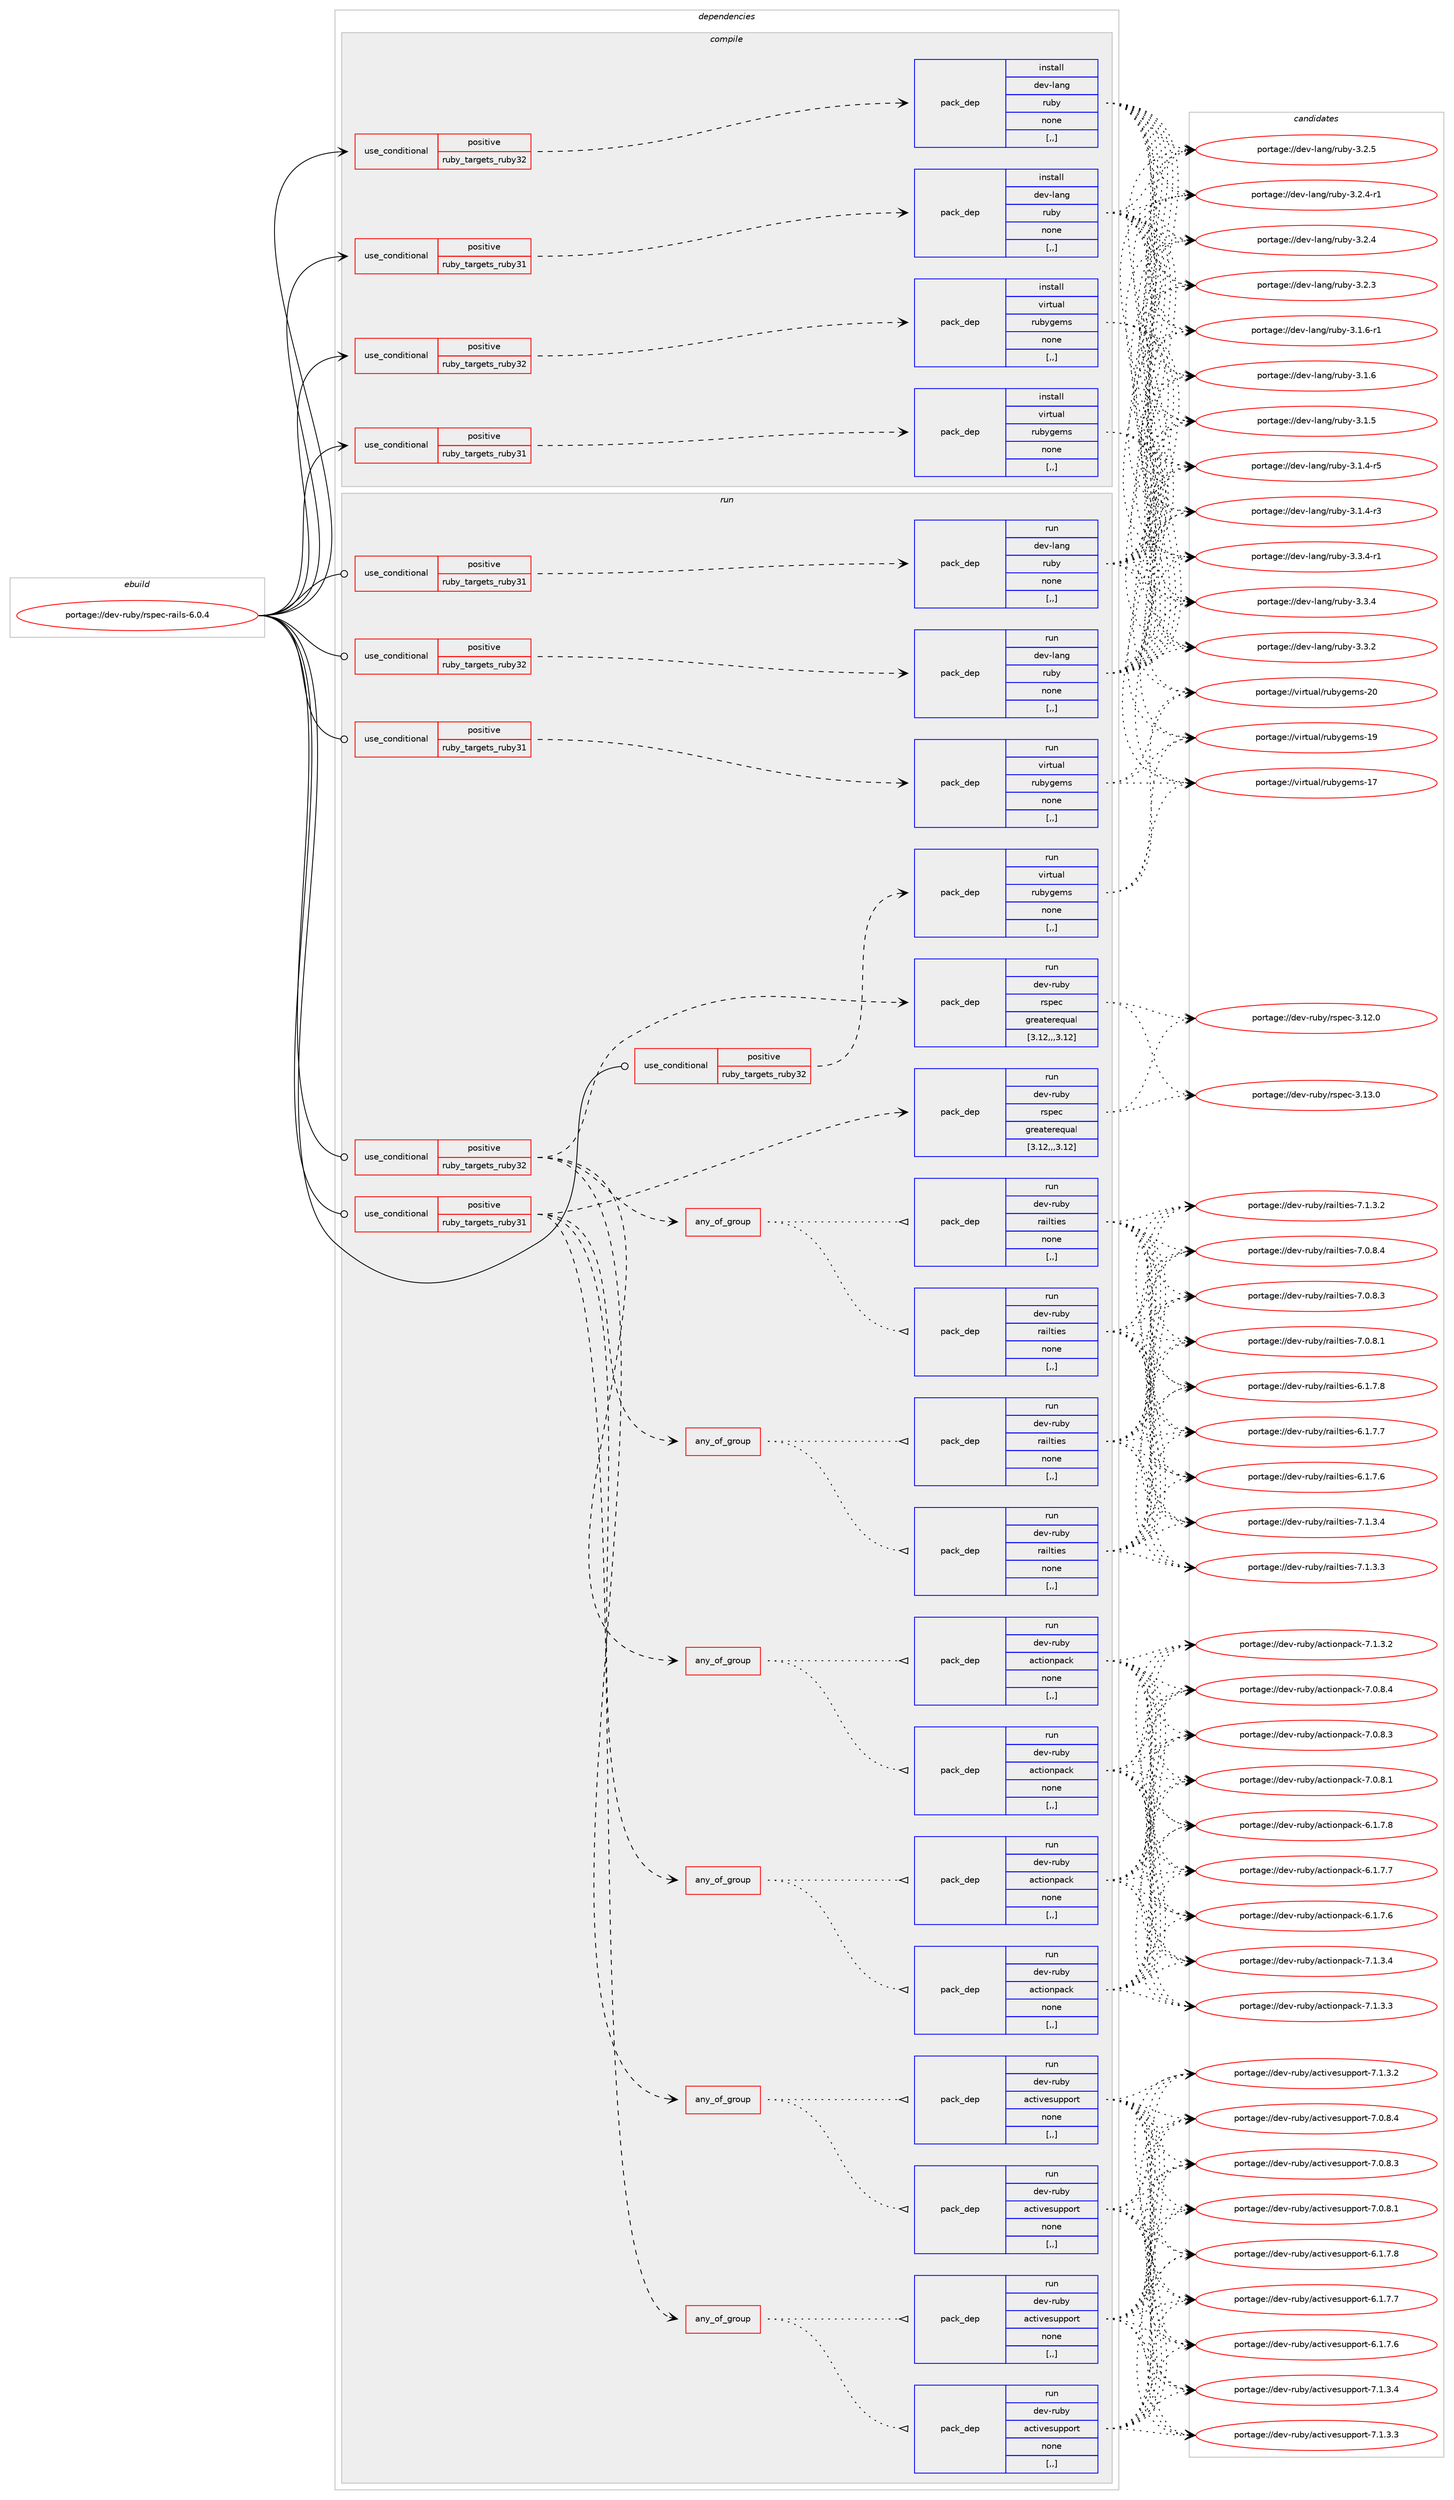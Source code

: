 digraph prolog {

# *************
# Graph options
# *************

newrank=true;
concentrate=true;
compound=true;
graph [rankdir=LR,fontname=Helvetica,fontsize=10,ranksep=1.5];#, ranksep=2.5, nodesep=0.2];
edge  [arrowhead=vee];
node  [fontname=Helvetica,fontsize=10];

# **********
# The ebuild
# **********

subgraph cluster_leftcol {
color=gray;
label=<<i>ebuild</i>>;
id [label="portage://dev-ruby/rspec-rails-6.0.4", color=red, width=4, href="../dev-ruby/rspec-rails-6.0.4.svg"];
}

# ****************
# The dependencies
# ****************

subgraph cluster_midcol {
color=gray;
label=<<i>dependencies</i>>;
subgraph cluster_compile {
fillcolor="#eeeeee";
style=filled;
label=<<i>compile</i>>;
subgraph cond55135 {
dependency200082 [label=<<TABLE BORDER="0" CELLBORDER="1" CELLSPACING="0" CELLPADDING="4"><TR><TD ROWSPAN="3" CELLPADDING="10">use_conditional</TD></TR><TR><TD>positive</TD></TR><TR><TD>ruby_targets_ruby31</TD></TR></TABLE>>, shape=none, color=red];
subgraph pack143571 {
dependency200083 [label=<<TABLE BORDER="0" CELLBORDER="1" CELLSPACING="0" CELLPADDING="4" WIDTH="220"><TR><TD ROWSPAN="6" CELLPADDING="30">pack_dep</TD></TR><TR><TD WIDTH="110">install</TD></TR><TR><TD>dev-lang</TD></TR><TR><TD>ruby</TD></TR><TR><TD>none</TD></TR><TR><TD>[,,]</TD></TR></TABLE>>, shape=none, color=blue];
}
dependency200082:e -> dependency200083:w [weight=20,style="dashed",arrowhead="vee"];
}
id:e -> dependency200082:w [weight=20,style="solid",arrowhead="vee"];
subgraph cond55136 {
dependency200084 [label=<<TABLE BORDER="0" CELLBORDER="1" CELLSPACING="0" CELLPADDING="4"><TR><TD ROWSPAN="3" CELLPADDING="10">use_conditional</TD></TR><TR><TD>positive</TD></TR><TR><TD>ruby_targets_ruby31</TD></TR></TABLE>>, shape=none, color=red];
subgraph pack143572 {
dependency200085 [label=<<TABLE BORDER="0" CELLBORDER="1" CELLSPACING="0" CELLPADDING="4" WIDTH="220"><TR><TD ROWSPAN="6" CELLPADDING="30">pack_dep</TD></TR><TR><TD WIDTH="110">install</TD></TR><TR><TD>virtual</TD></TR><TR><TD>rubygems</TD></TR><TR><TD>none</TD></TR><TR><TD>[,,]</TD></TR></TABLE>>, shape=none, color=blue];
}
dependency200084:e -> dependency200085:w [weight=20,style="dashed",arrowhead="vee"];
}
id:e -> dependency200084:w [weight=20,style="solid",arrowhead="vee"];
subgraph cond55137 {
dependency200086 [label=<<TABLE BORDER="0" CELLBORDER="1" CELLSPACING="0" CELLPADDING="4"><TR><TD ROWSPAN="3" CELLPADDING="10">use_conditional</TD></TR><TR><TD>positive</TD></TR><TR><TD>ruby_targets_ruby32</TD></TR></TABLE>>, shape=none, color=red];
subgraph pack143573 {
dependency200087 [label=<<TABLE BORDER="0" CELLBORDER="1" CELLSPACING="0" CELLPADDING="4" WIDTH="220"><TR><TD ROWSPAN="6" CELLPADDING="30">pack_dep</TD></TR><TR><TD WIDTH="110">install</TD></TR><TR><TD>dev-lang</TD></TR><TR><TD>ruby</TD></TR><TR><TD>none</TD></TR><TR><TD>[,,]</TD></TR></TABLE>>, shape=none, color=blue];
}
dependency200086:e -> dependency200087:w [weight=20,style="dashed",arrowhead="vee"];
}
id:e -> dependency200086:w [weight=20,style="solid",arrowhead="vee"];
subgraph cond55138 {
dependency200088 [label=<<TABLE BORDER="0" CELLBORDER="1" CELLSPACING="0" CELLPADDING="4"><TR><TD ROWSPAN="3" CELLPADDING="10">use_conditional</TD></TR><TR><TD>positive</TD></TR><TR><TD>ruby_targets_ruby32</TD></TR></TABLE>>, shape=none, color=red];
subgraph pack143574 {
dependency200089 [label=<<TABLE BORDER="0" CELLBORDER="1" CELLSPACING="0" CELLPADDING="4" WIDTH="220"><TR><TD ROWSPAN="6" CELLPADDING="30">pack_dep</TD></TR><TR><TD WIDTH="110">install</TD></TR><TR><TD>virtual</TD></TR><TR><TD>rubygems</TD></TR><TR><TD>none</TD></TR><TR><TD>[,,]</TD></TR></TABLE>>, shape=none, color=blue];
}
dependency200088:e -> dependency200089:w [weight=20,style="dashed",arrowhead="vee"];
}
id:e -> dependency200088:w [weight=20,style="solid",arrowhead="vee"];
}
subgraph cluster_compileandrun {
fillcolor="#eeeeee";
style=filled;
label=<<i>compile and run</i>>;
}
subgraph cluster_run {
fillcolor="#eeeeee";
style=filled;
label=<<i>run</i>>;
subgraph cond55139 {
dependency200090 [label=<<TABLE BORDER="0" CELLBORDER="1" CELLSPACING="0" CELLPADDING="4"><TR><TD ROWSPAN="3" CELLPADDING="10">use_conditional</TD></TR><TR><TD>positive</TD></TR><TR><TD>ruby_targets_ruby31</TD></TR></TABLE>>, shape=none, color=red];
subgraph any1226 {
dependency200091 [label=<<TABLE BORDER="0" CELLBORDER="1" CELLSPACING="0" CELLPADDING="4"><TR><TD CELLPADDING="10">any_of_group</TD></TR></TABLE>>, shape=none, color=red];subgraph pack143575 {
dependency200092 [label=<<TABLE BORDER="0" CELLBORDER="1" CELLSPACING="0" CELLPADDING="4" WIDTH="220"><TR><TD ROWSPAN="6" CELLPADDING="30">pack_dep</TD></TR><TR><TD WIDTH="110">run</TD></TR><TR><TD>dev-ruby</TD></TR><TR><TD>activesupport</TD></TR><TR><TD>none</TD></TR><TR><TD>[,,]</TD></TR></TABLE>>, shape=none, color=blue];
}
dependency200091:e -> dependency200092:w [weight=20,style="dotted",arrowhead="oinv"];
subgraph pack143576 {
dependency200093 [label=<<TABLE BORDER="0" CELLBORDER="1" CELLSPACING="0" CELLPADDING="4" WIDTH="220"><TR><TD ROWSPAN="6" CELLPADDING="30">pack_dep</TD></TR><TR><TD WIDTH="110">run</TD></TR><TR><TD>dev-ruby</TD></TR><TR><TD>activesupport</TD></TR><TR><TD>none</TD></TR><TR><TD>[,,]</TD></TR></TABLE>>, shape=none, color=blue];
}
dependency200091:e -> dependency200093:w [weight=20,style="dotted",arrowhead="oinv"];
}
dependency200090:e -> dependency200091:w [weight=20,style="dashed",arrowhead="vee"];
subgraph any1227 {
dependency200094 [label=<<TABLE BORDER="0" CELLBORDER="1" CELLSPACING="0" CELLPADDING="4"><TR><TD CELLPADDING="10">any_of_group</TD></TR></TABLE>>, shape=none, color=red];subgraph pack143577 {
dependency200095 [label=<<TABLE BORDER="0" CELLBORDER="1" CELLSPACING="0" CELLPADDING="4" WIDTH="220"><TR><TD ROWSPAN="6" CELLPADDING="30">pack_dep</TD></TR><TR><TD WIDTH="110">run</TD></TR><TR><TD>dev-ruby</TD></TR><TR><TD>actionpack</TD></TR><TR><TD>none</TD></TR><TR><TD>[,,]</TD></TR></TABLE>>, shape=none, color=blue];
}
dependency200094:e -> dependency200095:w [weight=20,style="dotted",arrowhead="oinv"];
subgraph pack143578 {
dependency200096 [label=<<TABLE BORDER="0" CELLBORDER="1" CELLSPACING="0" CELLPADDING="4" WIDTH="220"><TR><TD ROWSPAN="6" CELLPADDING="30">pack_dep</TD></TR><TR><TD WIDTH="110">run</TD></TR><TR><TD>dev-ruby</TD></TR><TR><TD>actionpack</TD></TR><TR><TD>none</TD></TR><TR><TD>[,,]</TD></TR></TABLE>>, shape=none, color=blue];
}
dependency200094:e -> dependency200096:w [weight=20,style="dotted",arrowhead="oinv"];
}
dependency200090:e -> dependency200094:w [weight=20,style="dashed",arrowhead="vee"];
subgraph any1228 {
dependency200097 [label=<<TABLE BORDER="0" CELLBORDER="1" CELLSPACING="0" CELLPADDING="4"><TR><TD CELLPADDING="10">any_of_group</TD></TR></TABLE>>, shape=none, color=red];subgraph pack143579 {
dependency200098 [label=<<TABLE BORDER="0" CELLBORDER="1" CELLSPACING="0" CELLPADDING="4" WIDTH="220"><TR><TD ROWSPAN="6" CELLPADDING="30">pack_dep</TD></TR><TR><TD WIDTH="110">run</TD></TR><TR><TD>dev-ruby</TD></TR><TR><TD>railties</TD></TR><TR><TD>none</TD></TR><TR><TD>[,,]</TD></TR></TABLE>>, shape=none, color=blue];
}
dependency200097:e -> dependency200098:w [weight=20,style="dotted",arrowhead="oinv"];
subgraph pack143580 {
dependency200099 [label=<<TABLE BORDER="0" CELLBORDER="1" CELLSPACING="0" CELLPADDING="4" WIDTH="220"><TR><TD ROWSPAN="6" CELLPADDING="30">pack_dep</TD></TR><TR><TD WIDTH="110">run</TD></TR><TR><TD>dev-ruby</TD></TR><TR><TD>railties</TD></TR><TR><TD>none</TD></TR><TR><TD>[,,]</TD></TR></TABLE>>, shape=none, color=blue];
}
dependency200097:e -> dependency200099:w [weight=20,style="dotted",arrowhead="oinv"];
}
dependency200090:e -> dependency200097:w [weight=20,style="dashed",arrowhead="vee"];
subgraph pack143581 {
dependency200100 [label=<<TABLE BORDER="0" CELLBORDER="1" CELLSPACING="0" CELLPADDING="4" WIDTH="220"><TR><TD ROWSPAN="6" CELLPADDING="30">pack_dep</TD></TR><TR><TD WIDTH="110">run</TD></TR><TR><TD>dev-ruby</TD></TR><TR><TD>rspec</TD></TR><TR><TD>greaterequal</TD></TR><TR><TD>[3.12,,,3.12]</TD></TR></TABLE>>, shape=none, color=blue];
}
dependency200090:e -> dependency200100:w [weight=20,style="dashed",arrowhead="vee"];
}
id:e -> dependency200090:w [weight=20,style="solid",arrowhead="odot"];
subgraph cond55140 {
dependency200101 [label=<<TABLE BORDER="0" CELLBORDER="1" CELLSPACING="0" CELLPADDING="4"><TR><TD ROWSPAN="3" CELLPADDING="10">use_conditional</TD></TR><TR><TD>positive</TD></TR><TR><TD>ruby_targets_ruby31</TD></TR></TABLE>>, shape=none, color=red];
subgraph pack143582 {
dependency200102 [label=<<TABLE BORDER="0" CELLBORDER="1" CELLSPACING="0" CELLPADDING="4" WIDTH="220"><TR><TD ROWSPAN="6" CELLPADDING="30">pack_dep</TD></TR><TR><TD WIDTH="110">run</TD></TR><TR><TD>dev-lang</TD></TR><TR><TD>ruby</TD></TR><TR><TD>none</TD></TR><TR><TD>[,,]</TD></TR></TABLE>>, shape=none, color=blue];
}
dependency200101:e -> dependency200102:w [weight=20,style="dashed",arrowhead="vee"];
}
id:e -> dependency200101:w [weight=20,style="solid",arrowhead="odot"];
subgraph cond55141 {
dependency200103 [label=<<TABLE BORDER="0" CELLBORDER="1" CELLSPACING="0" CELLPADDING="4"><TR><TD ROWSPAN="3" CELLPADDING="10">use_conditional</TD></TR><TR><TD>positive</TD></TR><TR><TD>ruby_targets_ruby31</TD></TR></TABLE>>, shape=none, color=red];
subgraph pack143583 {
dependency200104 [label=<<TABLE BORDER="0" CELLBORDER="1" CELLSPACING="0" CELLPADDING="4" WIDTH="220"><TR><TD ROWSPAN="6" CELLPADDING="30">pack_dep</TD></TR><TR><TD WIDTH="110">run</TD></TR><TR><TD>virtual</TD></TR><TR><TD>rubygems</TD></TR><TR><TD>none</TD></TR><TR><TD>[,,]</TD></TR></TABLE>>, shape=none, color=blue];
}
dependency200103:e -> dependency200104:w [weight=20,style="dashed",arrowhead="vee"];
}
id:e -> dependency200103:w [weight=20,style="solid",arrowhead="odot"];
subgraph cond55142 {
dependency200105 [label=<<TABLE BORDER="0" CELLBORDER="1" CELLSPACING="0" CELLPADDING="4"><TR><TD ROWSPAN="3" CELLPADDING="10">use_conditional</TD></TR><TR><TD>positive</TD></TR><TR><TD>ruby_targets_ruby32</TD></TR></TABLE>>, shape=none, color=red];
subgraph any1229 {
dependency200106 [label=<<TABLE BORDER="0" CELLBORDER="1" CELLSPACING="0" CELLPADDING="4"><TR><TD CELLPADDING="10">any_of_group</TD></TR></TABLE>>, shape=none, color=red];subgraph pack143584 {
dependency200107 [label=<<TABLE BORDER="0" CELLBORDER="1" CELLSPACING="0" CELLPADDING="4" WIDTH="220"><TR><TD ROWSPAN="6" CELLPADDING="30">pack_dep</TD></TR><TR><TD WIDTH="110">run</TD></TR><TR><TD>dev-ruby</TD></TR><TR><TD>activesupport</TD></TR><TR><TD>none</TD></TR><TR><TD>[,,]</TD></TR></TABLE>>, shape=none, color=blue];
}
dependency200106:e -> dependency200107:w [weight=20,style="dotted",arrowhead="oinv"];
subgraph pack143585 {
dependency200108 [label=<<TABLE BORDER="0" CELLBORDER="1" CELLSPACING="0" CELLPADDING="4" WIDTH="220"><TR><TD ROWSPAN="6" CELLPADDING="30">pack_dep</TD></TR><TR><TD WIDTH="110">run</TD></TR><TR><TD>dev-ruby</TD></TR><TR><TD>activesupport</TD></TR><TR><TD>none</TD></TR><TR><TD>[,,]</TD></TR></TABLE>>, shape=none, color=blue];
}
dependency200106:e -> dependency200108:w [weight=20,style="dotted",arrowhead="oinv"];
}
dependency200105:e -> dependency200106:w [weight=20,style="dashed",arrowhead="vee"];
subgraph any1230 {
dependency200109 [label=<<TABLE BORDER="0" CELLBORDER="1" CELLSPACING="0" CELLPADDING="4"><TR><TD CELLPADDING="10">any_of_group</TD></TR></TABLE>>, shape=none, color=red];subgraph pack143586 {
dependency200110 [label=<<TABLE BORDER="0" CELLBORDER="1" CELLSPACING="0" CELLPADDING="4" WIDTH="220"><TR><TD ROWSPAN="6" CELLPADDING="30">pack_dep</TD></TR><TR><TD WIDTH="110">run</TD></TR><TR><TD>dev-ruby</TD></TR><TR><TD>actionpack</TD></TR><TR><TD>none</TD></TR><TR><TD>[,,]</TD></TR></TABLE>>, shape=none, color=blue];
}
dependency200109:e -> dependency200110:w [weight=20,style="dotted",arrowhead="oinv"];
subgraph pack143587 {
dependency200111 [label=<<TABLE BORDER="0" CELLBORDER="1" CELLSPACING="0" CELLPADDING="4" WIDTH="220"><TR><TD ROWSPAN="6" CELLPADDING="30">pack_dep</TD></TR><TR><TD WIDTH="110">run</TD></TR><TR><TD>dev-ruby</TD></TR><TR><TD>actionpack</TD></TR><TR><TD>none</TD></TR><TR><TD>[,,]</TD></TR></TABLE>>, shape=none, color=blue];
}
dependency200109:e -> dependency200111:w [weight=20,style="dotted",arrowhead="oinv"];
}
dependency200105:e -> dependency200109:w [weight=20,style="dashed",arrowhead="vee"];
subgraph any1231 {
dependency200112 [label=<<TABLE BORDER="0" CELLBORDER="1" CELLSPACING="0" CELLPADDING="4"><TR><TD CELLPADDING="10">any_of_group</TD></TR></TABLE>>, shape=none, color=red];subgraph pack143588 {
dependency200113 [label=<<TABLE BORDER="0" CELLBORDER="1" CELLSPACING="0" CELLPADDING="4" WIDTH="220"><TR><TD ROWSPAN="6" CELLPADDING="30">pack_dep</TD></TR><TR><TD WIDTH="110">run</TD></TR><TR><TD>dev-ruby</TD></TR><TR><TD>railties</TD></TR><TR><TD>none</TD></TR><TR><TD>[,,]</TD></TR></TABLE>>, shape=none, color=blue];
}
dependency200112:e -> dependency200113:w [weight=20,style="dotted",arrowhead="oinv"];
subgraph pack143589 {
dependency200114 [label=<<TABLE BORDER="0" CELLBORDER="1" CELLSPACING="0" CELLPADDING="4" WIDTH="220"><TR><TD ROWSPAN="6" CELLPADDING="30">pack_dep</TD></TR><TR><TD WIDTH="110">run</TD></TR><TR><TD>dev-ruby</TD></TR><TR><TD>railties</TD></TR><TR><TD>none</TD></TR><TR><TD>[,,]</TD></TR></TABLE>>, shape=none, color=blue];
}
dependency200112:e -> dependency200114:w [weight=20,style="dotted",arrowhead="oinv"];
}
dependency200105:e -> dependency200112:w [weight=20,style="dashed",arrowhead="vee"];
subgraph pack143590 {
dependency200115 [label=<<TABLE BORDER="0" CELLBORDER="1" CELLSPACING="0" CELLPADDING="4" WIDTH="220"><TR><TD ROWSPAN="6" CELLPADDING="30">pack_dep</TD></TR><TR><TD WIDTH="110">run</TD></TR><TR><TD>dev-ruby</TD></TR><TR><TD>rspec</TD></TR><TR><TD>greaterequal</TD></TR><TR><TD>[3.12,,,3.12]</TD></TR></TABLE>>, shape=none, color=blue];
}
dependency200105:e -> dependency200115:w [weight=20,style="dashed",arrowhead="vee"];
}
id:e -> dependency200105:w [weight=20,style="solid",arrowhead="odot"];
subgraph cond55143 {
dependency200116 [label=<<TABLE BORDER="0" CELLBORDER="1" CELLSPACING="0" CELLPADDING="4"><TR><TD ROWSPAN="3" CELLPADDING="10">use_conditional</TD></TR><TR><TD>positive</TD></TR><TR><TD>ruby_targets_ruby32</TD></TR></TABLE>>, shape=none, color=red];
subgraph pack143591 {
dependency200117 [label=<<TABLE BORDER="0" CELLBORDER="1" CELLSPACING="0" CELLPADDING="4" WIDTH="220"><TR><TD ROWSPAN="6" CELLPADDING="30">pack_dep</TD></TR><TR><TD WIDTH="110">run</TD></TR><TR><TD>dev-lang</TD></TR><TR><TD>ruby</TD></TR><TR><TD>none</TD></TR><TR><TD>[,,]</TD></TR></TABLE>>, shape=none, color=blue];
}
dependency200116:e -> dependency200117:w [weight=20,style="dashed",arrowhead="vee"];
}
id:e -> dependency200116:w [weight=20,style="solid",arrowhead="odot"];
subgraph cond55144 {
dependency200118 [label=<<TABLE BORDER="0" CELLBORDER="1" CELLSPACING="0" CELLPADDING="4"><TR><TD ROWSPAN="3" CELLPADDING="10">use_conditional</TD></TR><TR><TD>positive</TD></TR><TR><TD>ruby_targets_ruby32</TD></TR></TABLE>>, shape=none, color=red];
subgraph pack143592 {
dependency200119 [label=<<TABLE BORDER="0" CELLBORDER="1" CELLSPACING="0" CELLPADDING="4" WIDTH="220"><TR><TD ROWSPAN="6" CELLPADDING="30">pack_dep</TD></TR><TR><TD WIDTH="110">run</TD></TR><TR><TD>virtual</TD></TR><TR><TD>rubygems</TD></TR><TR><TD>none</TD></TR><TR><TD>[,,]</TD></TR></TABLE>>, shape=none, color=blue];
}
dependency200118:e -> dependency200119:w [weight=20,style="dashed",arrowhead="vee"];
}
id:e -> dependency200118:w [weight=20,style="solid",arrowhead="odot"];
}
}

# **************
# The candidates
# **************

subgraph cluster_choices {
rank=same;
color=gray;
label=<<i>candidates</i>>;

subgraph choice143571 {
color=black;
nodesep=1;
choice100101118451089711010347114117981214551465146524511449 [label="portage://dev-lang/ruby-3.3.4-r1", color=red, width=4,href="../dev-lang/ruby-3.3.4-r1.svg"];
choice10010111845108971101034711411798121455146514652 [label="portage://dev-lang/ruby-3.3.4", color=red, width=4,href="../dev-lang/ruby-3.3.4.svg"];
choice10010111845108971101034711411798121455146514650 [label="portage://dev-lang/ruby-3.3.2", color=red, width=4,href="../dev-lang/ruby-3.3.2.svg"];
choice10010111845108971101034711411798121455146504653 [label="portage://dev-lang/ruby-3.2.5", color=red, width=4,href="../dev-lang/ruby-3.2.5.svg"];
choice100101118451089711010347114117981214551465046524511449 [label="portage://dev-lang/ruby-3.2.4-r1", color=red, width=4,href="../dev-lang/ruby-3.2.4-r1.svg"];
choice10010111845108971101034711411798121455146504652 [label="portage://dev-lang/ruby-3.2.4", color=red, width=4,href="../dev-lang/ruby-3.2.4.svg"];
choice10010111845108971101034711411798121455146504651 [label="portage://dev-lang/ruby-3.2.3", color=red, width=4,href="../dev-lang/ruby-3.2.3.svg"];
choice100101118451089711010347114117981214551464946544511449 [label="portage://dev-lang/ruby-3.1.6-r1", color=red, width=4,href="../dev-lang/ruby-3.1.6-r1.svg"];
choice10010111845108971101034711411798121455146494654 [label="portage://dev-lang/ruby-3.1.6", color=red, width=4,href="../dev-lang/ruby-3.1.6.svg"];
choice10010111845108971101034711411798121455146494653 [label="portage://dev-lang/ruby-3.1.5", color=red, width=4,href="../dev-lang/ruby-3.1.5.svg"];
choice100101118451089711010347114117981214551464946524511453 [label="portage://dev-lang/ruby-3.1.4-r5", color=red, width=4,href="../dev-lang/ruby-3.1.4-r5.svg"];
choice100101118451089711010347114117981214551464946524511451 [label="portage://dev-lang/ruby-3.1.4-r3", color=red, width=4,href="../dev-lang/ruby-3.1.4-r3.svg"];
dependency200083:e -> choice100101118451089711010347114117981214551465146524511449:w [style=dotted,weight="100"];
dependency200083:e -> choice10010111845108971101034711411798121455146514652:w [style=dotted,weight="100"];
dependency200083:e -> choice10010111845108971101034711411798121455146514650:w [style=dotted,weight="100"];
dependency200083:e -> choice10010111845108971101034711411798121455146504653:w [style=dotted,weight="100"];
dependency200083:e -> choice100101118451089711010347114117981214551465046524511449:w [style=dotted,weight="100"];
dependency200083:e -> choice10010111845108971101034711411798121455146504652:w [style=dotted,weight="100"];
dependency200083:e -> choice10010111845108971101034711411798121455146504651:w [style=dotted,weight="100"];
dependency200083:e -> choice100101118451089711010347114117981214551464946544511449:w [style=dotted,weight="100"];
dependency200083:e -> choice10010111845108971101034711411798121455146494654:w [style=dotted,weight="100"];
dependency200083:e -> choice10010111845108971101034711411798121455146494653:w [style=dotted,weight="100"];
dependency200083:e -> choice100101118451089711010347114117981214551464946524511453:w [style=dotted,weight="100"];
dependency200083:e -> choice100101118451089711010347114117981214551464946524511451:w [style=dotted,weight="100"];
}
subgraph choice143572 {
color=black;
nodesep=1;
choice118105114116117971084711411798121103101109115455048 [label="portage://virtual/rubygems-20", color=red, width=4,href="../virtual/rubygems-20.svg"];
choice118105114116117971084711411798121103101109115454957 [label="portage://virtual/rubygems-19", color=red, width=4,href="../virtual/rubygems-19.svg"];
choice118105114116117971084711411798121103101109115454955 [label="portage://virtual/rubygems-17", color=red, width=4,href="../virtual/rubygems-17.svg"];
dependency200085:e -> choice118105114116117971084711411798121103101109115455048:w [style=dotted,weight="100"];
dependency200085:e -> choice118105114116117971084711411798121103101109115454957:w [style=dotted,weight="100"];
dependency200085:e -> choice118105114116117971084711411798121103101109115454955:w [style=dotted,weight="100"];
}
subgraph choice143573 {
color=black;
nodesep=1;
choice100101118451089711010347114117981214551465146524511449 [label="portage://dev-lang/ruby-3.3.4-r1", color=red, width=4,href="../dev-lang/ruby-3.3.4-r1.svg"];
choice10010111845108971101034711411798121455146514652 [label="portage://dev-lang/ruby-3.3.4", color=red, width=4,href="../dev-lang/ruby-3.3.4.svg"];
choice10010111845108971101034711411798121455146514650 [label="portage://dev-lang/ruby-3.3.2", color=red, width=4,href="../dev-lang/ruby-3.3.2.svg"];
choice10010111845108971101034711411798121455146504653 [label="portage://dev-lang/ruby-3.2.5", color=red, width=4,href="../dev-lang/ruby-3.2.5.svg"];
choice100101118451089711010347114117981214551465046524511449 [label="portage://dev-lang/ruby-3.2.4-r1", color=red, width=4,href="../dev-lang/ruby-3.2.4-r1.svg"];
choice10010111845108971101034711411798121455146504652 [label="portage://dev-lang/ruby-3.2.4", color=red, width=4,href="../dev-lang/ruby-3.2.4.svg"];
choice10010111845108971101034711411798121455146504651 [label="portage://dev-lang/ruby-3.2.3", color=red, width=4,href="../dev-lang/ruby-3.2.3.svg"];
choice100101118451089711010347114117981214551464946544511449 [label="portage://dev-lang/ruby-3.1.6-r1", color=red, width=4,href="../dev-lang/ruby-3.1.6-r1.svg"];
choice10010111845108971101034711411798121455146494654 [label="portage://dev-lang/ruby-3.1.6", color=red, width=4,href="../dev-lang/ruby-3.1.6.svg"];
choice10010111845108971101034711411798121455146494653 [label="portage://dev-lang/ruby-3.1.5", color=red, width=4,href="../dev-lang/ruby-3.1.5.svg"];
choice100101118451089711010347114117981214551464946524511453 [label="portage://dev-lang/ruby-3.1.4-r5", color=red, width=4,href="../dev-lang/ruby-3.1.4-r5.svg"];
choice100101118451089711010347114117981214551464946524511451 [label="portage://dev-lang/ruby-3.1.4-r3", color=red, width=4,href="../dev-lang/ruby-3.1.4-r3.svg"];
dependency200087:e -> choice100101118451089711010347114117981214551465146524511449:w [style=dotted,weight="100"];
dependency200087:e -> choice10010111845108971101034711411798121455146514652:w [style=dotted,weight="100"];
dependency200087:e -> choice10010111845108971101034711411798121455146514650:w [style=dotted,weight="100"];
dependency200087:e -> choice10010111845108971101034711411798121455146504653:w [style=dotted,weight="100"];
dependency200087:e -> choice100101118451089711010347114117981214551465046524511449:w [style=dotted,weight="100"];
dependency200087:e -> choice10010111845108971101034711411798121455146504652:w [style=dotted,weight="100"];
dependency200087:e -> choice10010111845108971101034711411798121455146504651:w [style=dotted,weight="100"];
dependency200087:e -> choice100101118451089711010347114117981214551464946544511449:w [style=dotted,weight="100"];
dependency200087:e -> choice10010111845108971101034711411798121455146494654:w [style=dotted,weight="100"];
dependency200087:e -> choice10010111845108971101034711411798121455146494653:w [style=dotted,weight="100"];
dependency200087:e -> choice100101118451089711010347114117981214551464946524511453:w [style=dotted,weight="100"];
dependency200087:e -> choice100101118451089711010347114117981214551464946524511451:w [style=dotted,weight="100"];
}
subgraph choice143574 {
color=black;
nodesep=1;
choice118105114116117971084711411798121103101109115455048 [label="portage://virtual/rubygems-20", color=red, width=4,href="../virtual/rubygems-20.svg"];
choice118105114116117971084711411798121103101109115454957 [label="portage://virtual/rubygems-19", color=red, width=4,href="../virtual/rubygems-19.svg"];
choice118105114116117971084711411798121103101109115454955 [label="portage://virtual/rubygems-17", color=red, width=4,href="../virtual/rubygems-17.svg"];
dependency200089:e -> choice118105114116117971084711411798121103101109115455048:w [style=dotted,weight="100"];
dependency200089:e -> choice118105114116117971084711411798121103101109115454957:w [style=dotted,weight="100"];
dependency200089:e -> choice118105114116117971084711411798121103101109115454955:w [style=dotted,weight="100"];
}
subgraph choice143575 {
color=black;
nodesep=1;
choice10010111845114117981214797991161051181011151171121121111141164555464946514652 [label="portage://dev-ruby/activesupport-7.1.3.4", color=red, width=4,href="../dev-ruby/activesupport-7.1.3.4.svg"];
choice10010111845114117981214797991161051181011151171121121111141164555464946514651 [label="portage://dev-ruby/activesupport-7.1.3.3", color=red, width=4,href="../dev-ruby/activesupport-7.1.3.3.svg"];
choice10010111845114117981214797991161051181011151171121121111141164555464946514650 [label="portage://dev-ruby/activesupport-7.1.3.2", color=red, width=4,href="../dev-ruby/activesupport-7.1.3.2.svg"];
choice10010111845114117981214797991161051181011151171121121111141164555464846564652 [label="portage://dev-ruby/activesupport-7.0.8.4", color=red, width=4,href="../dev-ruby/activesupport-7.0.8.4.svg"];
choice10010111845114117981214797991161051181011151171121121111141164555464846564651 [label="portage://dev-ruby/activesupport-7.0.8.3", color=red, width=4,href="../dev-ruby/activesupport-7.0.8.3.svg"];
choice10010111845114117981214797991161051181011151171121121111141164555464846564649 [label="portage://dev-ruby/activesupport-7.0.8.1", color=red, width=4,href="../dev-ruby/activesupport-7.0.8.1.svg"];
choice10010111845114117981214797991161051181011151171121121111141164554464946554656 [label="portage://dev-ruby/activesupport-6.1.7.8", color=red, width=4,href="../dev-ruby/activesupport-6.1.7.8.svg"];
choice10010111845114117981214797991161051181011151171121121111141164554464946554655 [label="portage://dev-ruby/activesupport-6.1.7.7", color=red, width=4,href="../dev-ruby/activesupport-6.1.7.7.svg"];
choice10010111845114117981214797991161051181011151171121121111141164554464946554654 [label="portage://dev-ruby/activesupport-6.1.7.6", color=red, width=4,href="../dev-ruby/activesupport-6.1.7.6.svg"];
dependency200092:e -> choice10010111845114117981214797991161051181011151171121121111141164555464946514652:w [style=dotted,weight="100"];
dependency200092:e -> choice10010111845114117981214797991161051181011151171121121111141164555464946514651:w [style=dotted,weight="100"];
dependency200092:e -> choice10010111845114117981214797991161051181011151171121121111141164555464946514650:w [style=dotted,weight="100"];
dependency200092:e -> choice10010111845114117981214797991161051181011151171121121111141164555464846564652:w [style=dotted,weight="100"];
dependency200092:e -> choice10010111845114117981214797991161051181011151171121121111141164555464846564651:w [style=dotted,weight="100"];
dependency200092:e -> choice10010111845114117981214797991161051181011151171121121111141164555464846564649:w [style=dotted,weight="100"];
dependency200092:e -> choice10010111845114117981214797991161051181011151171121121111141164554464946554656:w [style=dotted,weight="100"];
dependency200092:e -> choice10010111845114117981214797991161051181011151171121121111141164554464946554655:w [style=dotted,weight="100"];
dependency200092:e -> choice10010111845114117981214797991161051181011151171121121111141164554464946554654:w [style=dotted,weight="100"];
}
subgraph choice143576 {
color=black;
nodesep=1;
choice10010111845114117981214797991161051181011151171121121111141164555464946514652 [label="portage://dev-ruby/activesupport-7.1.3.4", color=red, width=4,href="../dev-ruby/activesupport-7.1.3.4.svg"];
choice10010111845114117981214797991161051181011151171121121111141164555464946514651 [label="portage://dev-ruby/activesupport-7.1.3.3", color=red, width=4,href="../dev-ruby/activesupport-7.1.3.3.svg"];
choice10010111845114117981214797991161051181011151171121121111141164555464946514650 [label="portage://dev-ruby/activesupport-7.1.3.2", color=red, width=4,href="../dev-ruby/activesupport-7.1.3.2.svg"];
choice10010111845114117981214797991161051181011151171121121111141164555464846564652 [label="portage://dev-ruby/activesupport-7.0.8.4", color=red, width=4,href="../dev-ruby/activesupport-7.0.8.4.svg"];
choice10010111845114117981214797991161051181011151171121121111141164555464846564651 [label="portage://dev-ruby/activesupport-7.0.8.3", color=red, width=4,href="../dev-ruby/activesupport-7.0.8.3.svg"];
choice10010111845114117981214797991161051181011151171121121111141164555464846564649 [label="portage://dev-ruby/activesupport-7.0.8.1", color=red, width=4,href="../dev-ruby/activesupport-7.0.8.1.svg"];
choice10010111845114117981214797991161051181011151171121121111141164554464946554656 [label="portage://dev-ruby/activesupport-6.1.7.8", color=red, width=4,href="../dev-ruby/activesupport-6.1.7.8.svg"];
choice10010111845114117981214797991161051181011151171121121111141164554464946554655 [label="portage://dev-ruby/activesupport-6.1.7.7", color=red, width=4,href="../dev-ruby/activesupport-6.1.7.7.svg"];
choice10010111845114117981214797991161051181011151171121121111141164554464946554654 [label="portage://dev-ruby/activesupport-6.1.7.6", color=red, width=4,href="../dev-ruby/activesupport-6.1.7.6.svg"];
dependency200093:e -> choice10010111845114117981214797991161051181011151171121121111141164555464946514652:w [style=dotted,weight="100"];
dependency200093:e -> choice10010111845114117981214797991161051181011151171121121111141164555464946514651:w [style=dotted,weight="100"];
dependency200093:e -> choice10010111845114117981214797991161051181011151171121121111141164555464946514650:w [style=dotted,weight="100"];
dependency200093:e -> choice10010111845114117981214797991161051181011151171121121111141164555464846564652:w [style=dotted,weight="100"];
dependency200093:e -> choice10010111845114117981214797991161051181011151171121121111141164555464846564651:w [style=dotted,weight="100"];
dependency200093:e -> choice10010111845114117981214797991161051181011151171121121111141164555464846564649:w [style=dotted,weight="100"];
dependency200093:e -> choice10010111845114117981214797991161051181011151171121121111141164554464946554656:w [style=dotted,weight="100"];
dependency200093:e -> choice10010111845114117981214797991161051181011151171121121111141164554464946554655:w [style=dotted,weight="100"];
dependency200093:e -> choice10010111845114117981214797991161051181011151171121121111141164554464946554654:w [style=dotted,weight="100"];
}
subgraph choice143577 {
color=black;
nodesep=1;
choice100101118451141179812147979911610511111011297991074555464946514652 [label="portage://dev-ruby/actionpack-7.1.3.4", color=red, width=4,href="../dev-ruby/actionpack-7.1.3.4.svg"];
choice100101118451141179812147979911610511111011297991074555464946514651 [label="portage://dev-ruby/actionpack-7.1.3.3", color=red, width=4,href="../dev-ruby/actionpack-7.1.3.3.svg"];
choice100101118451141179812147979911610511111011297991074555464946514650 [label="portage://dev-ruby/actionpack-7.1.3.2", color=red, width=4,href="../dev-ruby/actionpack-7.1.3.2.svg"];
choice100101118451141179812147979911610511111011297991074555464846564652 [label="portage://dev-ruby/actionpack-7.0.8.4", color=red, width=4,href="../dev-ruby/actionpack-7.0.8.4.svg"];
choice100101118451141179812147979911610511111011297991074555464846564651 [label="portage://dev-ruby/actionpack-7.0.8.3", color=red, width=4,href="../dev-ruby/actionpack-7.0.8.3.svg"];
choice100101118451141179812147979911610511111011297991074555464846564649 [label="portage://dev-ruby/actionpack-7.0.8.1", color=red, width=4,href="../dev-ruby/actionpack-7.0.8.1.svg"];
choice100101118451141179812147979911610511111011297991074554464946554656 [label="portage://dev-ruby/actionpack-6.1.7.8", color=red, width=4,href="../dev-ruby/actionpack-6.1.7.8.svg"];
choice100101118451141179812147979911610511111011297991074554464946554655 [label="portage://dev-ruby/actionpack-6.1.7.7", color=red, width=4,href="../dev-ruby/actionpack-6.1.7.7.svg"];
choice100101118451141179812147979911610511111011297991074554464946554654 [label="portage://dev-ruby/actionpack-6.1.7.6", color=red, width=4,href="../dev-ruby/actionpack-6.1.7.6.svg"];
dependency200095:e -> choice100101118451141179812147979911610511111011297991074555464946514652:w [style=dotted,weight="100"];
dependency200095:e -> choice100101118451141179812147979911610511111011297991074555464946514651:w [style=dotted,weight="100"];
dependency200095:e -> choice100101118451141179812147979911610511111011297991074555464946514650:w [style=dotted,weight="100"];
dependency200095:e -> choice100101118451141179812147979911610511111011297991074555464846564652:w [style=dotted,weight="100"];
dependency200095:e -> choice100101118451141179812147979911610511111011297991074555464846564651:w [style=dotted,weight="100"];
dependency200095:e -> choice100101118451141179812147979911610511111011297991074555464846564649:w [style=dotted,weight="100"];
dependency200095:e -> choice100101118451141179812147979911610511111011297991074554464946554656:w [style=dotted,weight="100"];
dependency200095:e -> choice100101118451141179812147979911610511111011297991074554464946554655:w [style=dotted,weight="100"];
dependency200095:e -> choice100101118451141179812147979911610511111011297991074554464946554654:w [style=dotted,weight="100"];
}
subgraph choice143578 {
color=black;
nodesep=1;
choice100101118451141179812147979911610511111011297991074555464946514652 [label="portage://dev-ruby/actionpack-7.1.3.4", color=red, width=4,href="../dev-ruby/actionpack-7.1.3.4.svg"];
choice100101118451141179812147979911610511111011297991074555464946514651 [label="portage://dev-ruby/actionpack-7.1.3.3", color=red, width=4,href="../dev-ruby/actionpack-7.1.3.3.svg"];
choice100101118451141179812147979911610511111011297991074555464946514650 [label="portage://dev-ruby/actionpack-7.1.3.2", color=red, width=4,href="../dev-ruby/actionpack-7.1.3.2.svg"];
choice100101118451141179812147979911610511111011297991074555464846564652 [label="portage://dev-ruby/actionpack-7.0.8.4", color=red, width=4,href="../dev-ruby/actionpack-7.0.8.4.svg"];
choice100101118451141179812147979911610511111011297991074555464846564651 [label="portage://dev-ruby/actionpack-7.0.8.3", color=red, width=4,href="../dev-ruby/actionpack-7.0.8.3.svg"];
choice100101118451141179812147979911610511111011297991074555464846564649 [label="portage://dev-ruby/actionpack-7.0.8.1", color=red, width=4,href="../dev-ruby/actionpack-7.0.8.1.svg"];
choice100101118451141179812147979911610511111011297991074554464946554656 [label="portage://dev-ruby/actionpack-6.1.7.8", color=red, width=4,href="../dev-ruby/actionpack-6.1.7.8.svg"];
choice100101118451141179812147979911610511111011297991074554464946554655 [label="portage://dev-ruby/actionpack-6.1.7.7", color=red, width=4,href="../dev-ruby/actionpack-6.1.7.7.svg"];
choice100101118451141179812147979911610511111011297991074554464946554654 [label="portage://dev-ruby/actionpack-6.1.7.6", color=red, width=4,href="../dev-ruby/actionpack-6.1.7.6.svg"];
dependency200096:e -> choice100101118451141179812147979911610511111011297991074555464946514652:w [style=dotted,weight="100"];
dependency200096:e -> choice100101118451141179812147979911610511111011297991074555464946514651:w [style=dotted,weight="100"];
dependency200096:e -> choice100101118451141179812147979911610511111011297991074555464946514650:w [style=dotted,weight="100"];
dependency200096:e -> choice100101118451141179812147979911610511111011297991074555464846564652:w [style=dotted,weight="100"];
dependency200096:e -> choice100101118451141179812147979911610511111011297991074555464846564651:w [style=dotted,weight="100"];
dependency200096:e -> choice100101118451141179812147979911610511111011297991074555464846564649:w [style=dotted,weight="100"];
dependency200096:e -> choice100101118451141179812147979911610511111011297991074554464946554656:w [style=dotted,weight="100"];
dependency200096:e -> choice100101118451141179812147979911610511111011297991074554464946554655:w [style=dotted,weight="100"];
dependency200096:e -> choice100101118451141179812147979911610511111011297991074554464946554654:w [style=dotted,weight="100"];
}
subgraph choice143579 {
color=black;
nodesep=1;
choice100101118451141179812147114971051081161051011154555464946514652 [label="portage://dev-ruby/railties-7.1.3.4", color=red, width=4,href="../dev-ruby/railties-7.1.3.4.svg"];
choice100101118451141179812147114971051081161051011154555464946514651 [label="portage://dev-ruby/railties-7.1.3.3", color=red, width=4,href="../dev-ruby/railties-7.1.3.3.svg"];
choice100101118451141179812147114971051081161051011154555464946514650 [label="portage://dev-ruby/railties-7.1.3.2", color=red, width=4,href="../dev-ruby/railties-7.1.3.2.svg"];
choice100101118451141179812147114971051081161051011154555464846564652 [label="portage://dev-ruby/railties-7.0.8.4", color=red, width=4,href="../dev-ruby/railties-7.0.8.4.svg"];
choice100101118451141179812147114971051081161051011154555464846564651 [label="portage://dev-ruby/railties-7.0.8.3", color=red, width=4,href="../dev-ruby/railties-7.0.8.3.svg"];
choice100101118451141179812147114971051081161051011154555464846564649 [label="portage://dev-ruby/railties-7.0.8.1", color=red, width=4,href="../dev-ruby/railties-7.0.8.1.svg"];
choice100101118451141179812147114971051081161051011154554464946554656 [label="portage://dev-ruby/railties-6.1.7.8", color=red, width=4,href="../dev-ruby/railties-6.1.7.8.svg"];
choice100101118451141179812147114971051081161051011154554464946554655 [label="portage://dev-ruby/railties-6.1.7.7", color=red, width=4,href="../dev-ruby/railties-6.1.7.7.svg"];
choice100101118451141179812147114971051081161051011154554464946554654 [label="portage://dev-ruby/railties-6.1.7.6", color=red, width=4,href="../dev-ruby/railties-6.1.7.6.svg"];
dependency200098:e -> choice100101118451141179812147114971051081161051011154555464946514652:w [style=dotted,weight="100"];
dependency200098:e -> choice100101118451141179812147114971051081161051011154555464946514651:w [style=dotted,weight="100"];
dependency200098:e -> choice100101118451141179812147114971051081161051011154555464946514650:w [style=dotted,weight="100"];
dependency200098:e -> choice100101118451141179812147114971051081161051011154555464846564652:w [style=dotted,weight="100"];
dependency200098:e -> choice100101118451141179812147114971051081161051011154555464846564651:w [style=dotted,weight="100"];
dependency200098:e -> choice100101118451141179812147114971051081161051011154555464846564649:w [style=dotted,weight="100"];
dependency200098:e -> choice100101118451141179812147114971051081161051011154554464946554656:w [style=dotted,weight="100"];
dependency200098:e -> choice100101118451141179812147114971051081161051011154554464946554655:w [style=dotted,weight="100"];
dependency200098:e -> choice100101118451141179812147114971051081161051011154554464946554654:w [style=dotted,weight="100"];
}
subgraph choice143580 {
color=black;
nodesep=1;
choice100101118451141179812147114971051081161051011154555464946514652 [label="portage://dev-ruby/railties-7.1.3.4", color=red, width=4,href="../dev-ruby/railties-7.1.3.4.svg"];
choice100101118451141179812147114971051081161051011154555464946514651 [label="portage://dev-ruby/railties-7.1.3.3", color=red, width=4,href="../dev-ruby/railties-7.1.3.3.svg"];
choice100101118451141179812147114971051081161051011154555464946514650 [label="portage://dev-ruby/railties-7.1.3.2", color=red, width=4,href="../dev-ruby/railties-7.1.3.2.svg"];
choice100101118451141179812147114971051081161051011154555464846564652 [label="portage://dev-ruby/railties-7.0.8.4", color=red, width=4,href="../dev-ruby/railties-7.0.8.4.svg"];
choice100101118451141179812147114971051081161051011154555464846564651 [label="portage://dev-ruby/railties-7.0.8.3", color=red, width=4,href="../dev-ruby/railties-7.0.8.3.svg"];
choice100101118451141179812147114971051081161051011154555464846564649 [label="portage://dev-ruby/railties-7.0.8.1", color=red, width=4,href="../dev-ruby/railties-7.0.8.1.svg"];
choice100101118451141179812147114971051081161051011154554464946554656 [label="portage://dev-ruby/railties-6.1.7.8", color=red, width=4,href="../dev-ruby/railties-6.1.7.8.svg"];
choice100101118451141179812147114971051081161051011154554464946554655 [label="portage://dev-ruby/railties-6.1.7.7", color=red, width=4,href="../dev-ruby/railties-6.1.7.7.svg"];
choice100101118451141179812147114971051081161051011154554464946554654 [label="portage://dev-ruby/railties-6.1.7.6", color=red, width=4,href="../dev-ruby/railties-6.1.7.6.svg"];
dependency200099:e -> choice100101118451141179812147114971051081161051011154555464946514652:w [style=dotted,weight="100"];
dependency200099:e -> choice100101118451141179812147114971051081161051011154555464946514651:w [style=dotted,weight="100"];
dependency200099:e -> choice100101118451141179812147114971051081161051011154555464946514650:w [style=dotted,weight="100"];
dependency200099:e -> choice100101118451141179812147114971051081161051011154555464846564652:w [style=dotted,weight="100"];
dependency200099:e -> choice100101118451141179812147114971051081161051011154555464846564651:w [style=dotted,weight="100"];
dependency200099:e -> choice100101118451141179812147114971051081161051011154555464846564649:w [style=dotted,weight="100"];
dependency200099:e -> choice100101118451141179812147114971051081161051011154554464946554656:w [style=dotted,weight="100"];
dependency200099:e -> choice100101118451141179812147114971051081161051011154554464946554655:w [style=dotted,weight="100"];
dependency200099:e -> choice100101118451141179812147114971051081161051011154554464946554654:w [style=dotted,weight="100"];
}
subgraph choice143581 {
color=black;
nodesep=1;
choice1001011184511411798121471141151121019945514649514648 [label="portage://dev-ruby/rspec-3.13.0", color=red, width=4,href="../dev-ruby/rspec-3.13.0.svg"];
choice1001011184511411798121471141151121019945514649504648 [label="portage://dev-ruby/rspec-3.12.0", color=red, width=4,href="../dev-ruby/rspec-3.12.0.svg"];
dependency200100:e -> choice1001011184511411798121471141151121019945514649514648:w [style=dotted,weight="100"];
dependency200100:e -> choice1001011184511411798121471141151121019945514649504648:w [style=dotted,weight="100"];
}
subgraph choice143582 {
color=black;
nodesep=1;
choice100101118451089711010347114117981214551465146524511449 [label="portage://dev-lang/ruby-3.3.4-r1", color=red, width=4,href="../dev-lang/ruby-3.3.4-r1.svg"];
choice10010111845108971101034711411798121455146514652 [label="portage://dev-lang/ruby-3.3.4", color=red, width=4,href="../dev-lang/ruby-3.3.4.svg"];
choice10010111845108971101034711411798121455146514650 [label="portage://dev-lang/ruby-3.3.2", color=red, width=4,href="../dev-lang/ruby-3.3.2.svg"];
choice10010111845108971101034711411798121455146504653 [label="portage://dev-lang/ruby-3.2.5", color=red, width=4,href="../dev-lang/ruby-3.2.5.svg"];
choice100101118451089711010347114117981214551465046524511449 [label="portage://dev-lang/ruby-3.2.4-r1", color=red, width=4,href="../dev-lang/ruby-3.2.4-r1.svg"];
choice10010111845108971101034711411798121455146504652 [label="portage://dev-lang/ruby-3.2.4", color=red, width=4,href="../dev-lang/ruby-3.2.4.svg"];
choice10010111845108971101034711411798121455146504651 [label="portage://dev-lang/ruby-3.2.3", color=red, width=4,href="../dev-lang/ruby-3.2.3.svg"];
choice100101118451089711010347114117981214551464946544511449 [label="portage://dev-lang/ruby-3.1.6-r1", color=red, width=4,href="../dev-lang/ruby-3.1.6-r1.svg"];
choice10010111845108971101034711411798121455146494654 [label="portage://dev-lang/ruby-3.1.6", color=red, width=4,href="../dev-lang/ruby-3.1.6.svg"];
choice10010111845108971101034711411798121455146494653 [label="portage://dev-lang/ruby-3.1.5", color=red, width=4,href="../dev-lang/ruby-3.1.5.svg"];
choice100101118451089711010347114117981214551464946524511453 [label="portage://dev-lang/ruby-3.1.4-r5", color=red, width=4,href="../dev-lang/ruby-3.1.4-r5.svg"];
choice100101118451089711010347114117981214551464946524511451 [label="portage://dev-lang/ruby-3.1.4-r3", color=red, width=4,href="../dev-lang/ruby-3.1.4-r3.svg"];
dependency200102:e -> choice100101118451089711010347114117981214551465146524511449:w [style=dotted,weight="100"];
dependency200102:e -> choice10010111845108971101034711411798121455146514652:w [style=dotted,weight="100"];
dependency200102:e -> choice10010111845108971101034711411798121455146514650:w [style=dotted,weight="100"];
dependency200102:e -> choice10010111845108971101034711411798121455146504653:w [style=dotted,weight="100"];
dependency200102:e -> choice100101118451089711010347114117981214551465046524511449:w [style=dotted,weight="100"];
dependency200102:e -> choice10010111845108971101034711411798121455146504652:w [style=dotted,weight="100"];
dependency200102:e -> choice10010111845108971101034711411798121455146504651:w [style=dotted,weight="100"];
dependency200102:e -> choice100101118451089711010347114117981214551464946544511449:w [style=dotted,weight="100"];
dependency200102:e -> choice10010111845108971101034711411798121455146494654:w [style=dotted,weight="100"];
dependency200102:e -> choice10010111845108971101034711411798121455146494653:w [style=dotted,weight="100"];
dependency200102:e -> choice100101118451089711010347114117981214551464946524511453:w [style=dotted,weight="100"];
dependency200102:e -> choice100101118451089711010347114117981214551464946524511451:w [style=dotted,weight="100"];
}
subgraph choice143583 {
color=black;
nodesep=1;
choice118105114116117971084711411798121103101109115455048 [label="portage://virtual/rubygems-20", color=red, width=4,href="../virtual/rubygems-20.svg"];
choice118105114116117971084711411798121103101109115454957 [label="portage://virtual/rubygems-19", color=red, width=4,href="../virtual/rubygems-19.svg"];
choice118105114116117971084711411798121103101109115454955 [label="portage://virtual/rubygems-17", color=red, width=4,href="../virtual/rubygems-17.svg"];
dependency200104:e -> choice118105114116117971084711411798121103101109115455048:w [style=dotted,weight="100"];
dependency200104:e -> choice118105114116117971084711411798121103101109115454957:w [style=dotted,weight="100"];
dependency200104:e -> choice118105114116117971084711411798121103101109115454955:w [style=dotted,weight="100"];
}
subgraph choice143584 {
color=black;
nodesep=1;
choice10010111845114117981214797991161051181011151171121121111141164555464946514652 [label="portage://dev-ruby/activesupport-7.1.3.4", color=red, width=4,href="../dev-ruby/activesupport-7.1.3.4.svg"];
choice10010111845114117981214797991161051181011151171121121111141164555464946514651 [label="portage://dev-ruby/activesupport-7.1.3.3", color=red, width=4,href="../dev-ruby/activesupport-7.1.3.3.svg"];
choice10010111845114117981214797991161051181011151171121121111141164555464946514650 [label="portage://dev-ruby/activesupport-7.1.3.2", color=red, width=4,href="../dev-ruby/activesupport-7.1.3.2.svg"];
choice10010111845114117981214797991161051181011151171121121111141164555464846564652 [label="portage://dev-ruby/activesupport-7.0.8.4", color=red, width=4,href="../dev-ruby/activesupport-7.0.8.4.svg"];
choice10010111845114117981214797991161051181011151171121121111141164555464846564651 [label="portage://dev-ruby/activesupport-7.0.8.3", color=red, width=4,href="../dev-ruby/activesupport-7.0.8.3.svg"];
choice10010111845114117981214797991161051181011151171121121111141164555464846564649 [label="portage://dev-ruby/activesupport-7.0.8.1", color=red, width=4,href="../dev-ruby/activesupport-7.0.8.1.svg"];
choice10010111845114117981214797991161051181011151171121121111141164554464946554656 [label="portage://dev-ruby/activesupport-6.1.7.8", color=red, width=4,href="../dev-ruby/activesupport-6.1.7.8.svg"];
choice10010111845114117981214797991161051181011151171121121111141164554464946554655 [label="portage://dev-ruby/activesupport-6.1.7.7", color=red, width=4,href="../dev-ruby/activesupport-6.1.7.7.svg"];
choice10010111845114117981214797991161051181011151171121121111141164554464946554654 [label="portage://dev-ruby/activesupport-6.1.7.6", color=red, width=4,href="../dev-ruby/activesupport-6.1.7.6.svg"];
dependency200107:e -> choice10010111845114117981214797991161051181011151171121121111141164555464946514652:w [style=dotted,weight="100"];
dependency200107:e -> choice10010111845114117981214797991161051181011151171121121111141164555464946514651:w [style=dotted,weight="100"];
dependency200107:e -> choice10010111845114117981214797991161051181011151171121121111141164555464946514650:w [style=dotted,weight="100"];
dependency200107:e -> choice10010111845114117981214797991161051181011151171121121111141164555464846564652:w [style=dotted,weight="100"];
dependency200107:e -> choice10010111845114117981214797991161051181011151171121121111141164555464846564651:w [style=dotted,weight="100"];
dependency200107:e -> choice10010111845114117981214797991161051181011151171121121111141164555464846564649:w [style=dotted,weight="100"];
dependency200107:e -> choice10010111845114117981214797991161051181011151171121121111141164554464946554656:w [style=dotted,weight="100"];
dependency200107:e -> choice10010111845114117981214797991161051181011151171121121111141164554464946554655:w [style=dotted,weight="100"];
dependency200107:e -> choice10010111845114117981214797991161051181011151171121121111141164554464946554654:w [style=dotted,weight="100"];
}
subgraph choice143585 {
color=black;
nodesep=1;
choice10010111845114117981214797991161051181011151171121121111141164555464946514652 [label="portage://dev-ruby/activesupport-7.1.3.4", color=red, width=4,href="../dev-ruby/activesupport-7.1.3.4.svg"];
choice10010111845114117981214797991161051181011151171121121111141164555464946514651 [label="portage://dev-ruby/activesupport-7.1.3.3", color=red, width=4,href="../dev-ruby/activesupport-7.1.3.3.svg"];
choice10010111845114117981214797991161051181011151171121121111141164555464946514650 [label="portage://dev-ruby/activesupport-7.1.3.2", color=red, width=4,href="../dev-ruby/activesupport-7.1.3.2.svg"];
choice10010111845114117981214797991161051181011151171121121111141164555464846564652 [label="portage://dev-ruby/activesupport-7.0.8.4", color=red, width=4,href="../dev-ruby/activesupport-7.0.8.4.svg"];
choice10010111845114117981214797991161051181011151171121121111141164555464846564651 [label="portage://dev-ruby/activesupport-7.0.8.3", color=red, width=4,href="../dev-ruby/activesupport-7.0.8.3.svg"];
choice10010111845114117981214797991161051181011151171121121111141164555464846564649 [label="portage://dev-ruby/activesupport-7.0.8.1", color=red, width=4,href="../dev-ruby/activesupport-7.0.8.1.svg"];
choice10010111845114117981214797991161051181011151171121121111141164554464946554656 [label="portage://dev-ruby/activesupport-6.1.7.8", color=red, width=4,href="../dev-ruby/activesupport-6.1.7.8.svg"];
choice10010111845114117981214797991161051181011151171121121111141164554464946554655 [label="portage://dev-ruby/activesupport-6.1.7.7", color=red, width=4,href="../dev-ruby/activesupport-6.1.7.7.svg"];
choice10010111845114117981214797991161051181011151171121121111141164554464946554654 [label="portage://dev-ruby/activesupport-6.1.7.6", color=red, width=4,href="../dev-ruby/activesupport-6.1.7.6.svg"];
dependency200108:e -> choice10010111845114117981214797991161051181011151171121121111141164555464946514652:w [style=dotted,weight="100"];
dependency200108:e -> choice10010111845114117981214797991161051181011151171121121111141164555464946514651:w [style=dotted,weight="100"];
dependency200108:e -> choice10010111845114117981214797991161051181011151171121121111141164555464946514650:w [style=dotted,weight="100"];
dependency200108:e -> choice10010111845114117981214797991161051181011151171121121111141164555464846564652:w [style=dotted,weight="100"];
dependency200108:e -> choice10010111845114117981214797991161051181011151171121121111141164555464846564651:w [style=dotted,weight="100"];
dependency200108:e -> choice10010111845114117981214797991161051181011151171121121111141164555464846564649:w [style=dotted,weight="100"];
dependency200108:e -> choice10010111845114117981214797991161051181011151171121121111141164554464946554656:w [style=dotted,weight="100"];
dependency200108:e -> choice10010111845114117981214797991161051181011151171121121111141164554464946554655:w [style=dotted,weight="100"];
dependency200108:e -> choice10010111845114117981214797991161051181011151171121121111141164554464946554654:w [style=dotted,weight="100"];
}
subgraph choice143586 {
color=black;
nodesep=1;
choice100101118451141179812147979911610511111011297991074555464946514652 [label="portage://dev-ruby/actionpack-7.1.3.4", color=red, width=4,href="../dev-ruby/actionpack-7.1.3.4.svg"];
choice100101118451141179812147979911610511111011297991074555464946514651 [label="portage://dev-ruby/actionpack-7.1.3.3", color=red, width=4,href="../dev-ruby/actionpack-7.1.3.3.svg"];
choice100101118451141179812147979911610511111011297991074555464946514650 [label="portage://dev-ruby/actionpack-7.1.3.2", color=red, width=4,href="../dev-ruby/actionpack-7.1.3.2.svg"];
choice100101118451141179812147979911610511111011297991074555464846564652 [label="portage://dev-ruby/actionpack-7.0.8.4", color=red, width=4,href="../dev-ruby/actionpack-7.0.8.4.svg"];
choice100101118451141179812147979911610511111011297991074555464846564651 [label="portage://dev-ruby/actionpack-7.0.8.3", color=red, width=4,href="../dev-ruby/actionpack-7.0.8.3.svg"];
choice100101118451141179812147979911610511111011297991074555464846564649 [label="portage://dev-ruby/actionpack-7.0.8.1", color=red, width=4,href="../dev-ruby/actionpack-7.0.8.1.svg"];
choice100101118451141179812147979911610511111011297991074554464946554656 [label="portage://dev-ruby/actionpack-6.1.7.8", color=red, width=4,href="../dev-ruby/actionpack-6.1.7.8.svg"];
choice100101118451141179812147979911610511111011297991074554464946554655 [label="portage://dev-ruby/actionpack-6.1.7.7", color=red, width=4,href="../dev-ruby/actionpack-6.1.7.7.svg"];
choice100101118451141179812147979911610511111011297991074554464946554654 [label="portage://dev-ruby/actionpack-6.1.7.6", color=red, width=4,href="../dev-ruby/actionpack-6.1.7.6.svg"];
dependency200110:e -> choice100101118451141179812147979911610511111011297991074555464946514652:w [style=dotted,weight="100"];
dependency200110:e -> choice100101118451141179812147979911610511111011297991074555464946514651:w [style=dotted,weight="100"];
dependency200110:e -> choice100101118451141179812147979911610511111011297991074555464946514650:w [style=dotted,weight="100"];
dependency200110:e -> choice100101118451141179812147979911610511111011297991074555464846564652:w [style=dotted,weight="100"];
dependency200110:e -> choice100101118451141179812147979911610511111011297991074555464846564651:w [style=dotted,weight="100"];
dependency200110:e -> choice100101118451141179812147979911610511111011297991074555464846564649:w [style=dotted,weight="100"];
dependency200110:e -> choice100101118451141179812147979911610511111011297991074554464946554656:w [style=dotted,weight="100"];
dependency200110:e -> choice100101118451141179812147979911610511111011297991074554464946554655:w [style=dotted,weight="100"];
dependency200110:e -> choice100101118451141179812147979911610511111011297991074554464946554654:w [style=dotted,weight="100"];
}
subgraph choice143587 {
color=black;
nodesep=1;
choice100101118451141179812147979911610511111011297991074555464946514652 [label="portage://dev-ruby/actionpack-7.1.3.4", color=red, width=4,href="../dev-ruby/actionpack-7.1.3.4.svg"];
choice100101118451141179812147979911610511111011297991074555464946514651 [label="portage://dev-ruby/actionpack-7.1.3.3", color=red, width=4,href="../dev-ruby/actionpack-7.1.3.3.svg"];
choice100101118451141179812147979911610511111011297991074555464946514650 [label="portage://dev-ruby/actionpack-7.1.3.2", color=red, width=4,href="../dev-ruby/actionpack-7.1.3.2.svg"];
choice100101118451141179812147979911610511111011297991074555464846564652 [label="portage://dev-ruby/actionpack-7.0.8.4", color=red, width=4,href="../dev-ruby/actionpack-7.0.8.4.svg"];
choice100101118451141179812147979911610511111011297991074555464846564651 [label="portage://dev-ruby/actionpack-7.0.8.3", color=red, width=4,href="../dev-ruby/actionpack-7.0.8.3.svg"];
choice100101118451141179812147979911610511111011297991074555464846564649 [label="portage://dev-ruby/actionpack-7.0.8.1", color=red, width=4,href="../dev-ruby/actionpack-7.0.8.1.svg"];
choice100101118451141179812147979911610511111011297991074554464946554656 [label="portage://dev-ruby/actionpack-6.1.7.8", color=red, width=4,href="../dev-ruby/actionpack-6.1.7.8.svg"];
choice100101118451141179812147979911610511111011297991074554464946554655 [label="portage://dev-ruby/actionpack-6.1.7.7", color=red, width=4,href="../dev-ruby/actionpack-6.1.7.7.svg"];
choice100101118451141179812147979911610511111011297991074554464946554654 [label="portage://dev-ruby/actionpack-6.1.7.6", color=red, width=4,href="../dev-ruby/actionpack-6.1.7.6.svg"];
dependency200111:e -> choice100101118451141179812147979911610511111011297991074555464946514652:w [style=dotted,weight="100"];
dependency200111:e -> choice100101118451141179812147979911610511111011297991074555464946514651:w [style=dotted,weight="100"];
dependency200111:e -> choice100101118451141179812147979911610511111011297991074555464946514650:w [style=dotted,weight="100"];
dependency200111:e -> choice100101118451141179812147979911610511111011297991074555464846564652:w [style=dotted,weight="100"];
dependency200111:e -> choice100101118451141179812147979911610511111011297991074555464846564651:w [style=dotted,weight="100"];
dependency200111:e -> choice100101118451141179812147979911610511111011297991074555464846564649:w [style=dotted,weight="100"];
dependency200111:e -> choice100101118451141179812147979911610511111011297991074554464946554656:w [style=dotted,weight="100"];
dependency200111:e -> choice100101118451141179812147979911610511111011297991074554464946554655:w [style=dotted,weight="100"];
dependency200111:e -> choice100101118451141179812147979911610511111011297991074554464946554654:w [style=dotted,weight="100"];
}
subgraph choice143588 {
color=black;
nodesep=1;
choice100101118451141179812147114971051081161051011154555464946514652 [label="portage://dev-ruby/railties-7.1.3.4", color=red, width=4,href="../dev-ruby/railties-7.1.3.4.svg"];
choice100101118451141179812147114971051081161051011154555464946514651 [label="portage://dev-ruby/railties-7.1.3.3", color=red, width=4,href="../dev-ruby/railties-7.1.3.3.svg"];
choice100101118451141179812147114971051081161051011154555464946514650 [label="portage://dev-ruby/railties-7.1.3.2", color=red, width=4,href="../dev-ruby/railties-7.1.3.2.svg"];
choice100101118451141179812147114971051081161051011154555464846564652 [label="portage://dev-ruby/railties-7.0.8.4", color=red, width=4,href="../dev-ruby/railties-7.0.8.4.svg"];
choice100101118451141179812147114971051081161051011154555464846564651 [label="portage://dev-ruby/railties-7.0.8.3", color=red, width=4,href="../dev-ruby/railties-7.0.8.3.svg"];
choice100101118451141179812147114971051081161051011154555464846564649 [label="portage://dev-ruby/railties-7.0.8.1", color=red, width=4,href="../dev-ruby/railties-7.0.8.1.svg"];
choice100101118451141179812147114971051081161051011154554464946554656 [label="portage://dev-ruby/railties-6.1.7.8", color=red, width=4,href="../dev-ruby/railties-6.1.7.8.svg"];
choice100101118451141179812147114971051081161051011154554464946554655 [label="portage://dev-ruby/railties-6.1.7.7", color=red, width=4,href="../dev-ruby/railties-6.1.7.7.svg"];
choice100101118451141179812147114971051081161051011154554464946554654 [label="portage://dev-ruby/railties-6.1.7.6", color=red, width=4,href="../dev-ruby/railties-6.1.7.6.svg"];
dependency200113:e -> choice100101118451141179812147114971051081161051011154555464946514652:w [style=dotted,weight="100"];
dependency200113:e -> choice100101118451141179812147114971051081161051011154555464946514651:w [style=dotted,weight="100"];
dependency200113:e -> choice100101118451141179812147114971051081161051011154555464946514650:w [style=dotted,weight="100"];
dependency200113:e -> choice100101118451141179812147114971051081161051011154555464846564652:w [style=dotted,weight="100"];
dependency200113:e -> choice100101118451141179812147114971051081161051011154555464846564651:w [style=dotted,weight="100"];
dependency200113:e -> choice100101118451141179812147114971051081161051011154555464846564649:w [style=dotted,weight="100"];
dependency200113:e -> choice100101118451141179812147114971051081161051011154554464946554656:w [style=dotted,weight="100"];
dependency200113:e -> choice100101118451141179812147114971051081161051011154554464946554655:w [style=dotted,weight="100"];
dependency200113:e -> choice100101118451141179812147114971051081161051011154554464946554654:w [style=dotted,weight="100"];
}
subgraph choice143589 {
color=black;
nodesep=1;
choice100101118451141179812147114971051081161051011154555464946514652 [label="portage://dev-ruby/railties-7.1.3.4", color=red, width=4,href="../dev-ruby/railties-7.1.3.4.svg"];
choice100101118451141179812147114971051081161051011154555464946514651 [label="portage://dev-ruby/railties-7.1.3.3", color=red, width=4,href="../dev-ruby/railties-7.1.3.3.svg"];
choice100101118451141179812147114971051081161051011154555464946514650 [label="portage://dev-ruby/railties-7.1.3.2", color=red, width=4,href="../dev-ruby/railties-7.1.3.2.svg"];
choice100101118451141179812147114971051081161051011154555464846564652 [label="portage://dev-ruby/railties-7.0.8.4", color=red, width=4,href="../dev-ruby/railties-7.0.8.4.svg"];
choice100101118451141179812147114971051081161051011154555464846564651 [label="portage://dev-ruby/railties-7.0.8.3", color=red, width=4,href="../dev-ruby/railties-7.0.8.3.svg"];
choice100101118451141179812147114971051081161051011154555464846564649 [label="portage://dev-ruby/railties-7.0.8.1", color=red, width=4,href="../dev-ruby/railties-7.0.8.1.svg"];
choice100101118451141179812147114971051081161051011154554464946554656 [label="portage://dev-ruby/railties-6.1.7.8", color=red, width=4,href="../dev-ruby/railties-6.1.7.8.svg"];
choice100101118451141179812147114971051081161051011154554464946554655 [label="portage://dev-ruby/railties-6.1.7.7", color=red, width=4,href="../dev-ruby/railties-6.1.7.7.svg"];
choice100101118451141179812147114971051081161051011154554464946554654 [label="portage://dev-ruby/railties-6.1.7.6", color=red, width=4,href="../dev-ruby/railties-6.1.7.6.svg"];
dependency200114:e -> choice100101118451141179812147114971051081161051011154555464946514652:w [style=dotted,weight="100"];
dependency200114:e -> choice100101118451141179812147114971051081161051011154555464946514651:w [style=dotted,weight="100"];
dependency200114:e -> choice100101118451141179812147114971051081161051011154555464946514650:w [style=dotted,weight="100"];
dependency200114:e -> choice100101118451141179812147114971051081161051011154555464846564652:w [style=dotted,weight="100"];
dependency200114:e -> choice100101118451141179812147114971051081161051011154555464846564651:w [style=dotted,weight="100"];
dependency200114:e -> choice100101118451141179812147114971051081161051011154555464846564649:w [style=dotted,weight="100"];
dependency200114:e -> choice100101118451141179812147114971051081161051011154554464946554656:w [style=dotted,weight="100"];
dependency200114:e -> choice100101118451141179812147114971051081161051011154554464946554655:w [style=dotted,weight="100"];
dependency200114:e -> choice100101118451141179812147114971051081161051011154554464946554654:w [style=dotted,weight="100"];
}
subgraph choice143590 {
color=black;
nodesep=1;
choice1001011184511411798121471141151121019945514649514648 [label="portage://dev-ruby/rspec-3.13.0", color=red, width=4,href="../dev-ruby/rspec-3.13.0.svg"];
choice1001011184511411798121471141151121019945514649504648 [label="portage://dev-ruby/rspec-3.12.0", color=red, width=4,href="../dev-ruby/rspec-3.12.0.svg"];
dependency200115:e -> choice1001011184511411798121471141151121019945514649514648:w [style=dotted,weight="100"];
dependency200115:e -> choice1001011184511411798121471141151121019945514649504648:w [style=dotted,weight="100"];
}
subgraph choice143591 {
color=black;
nodesep=1;
choice100101118451089711010347114117981214551465146524511449 [label="portage://dev-lang/ruby-3.3.4-r1", color=red, width=4,href="../dev-lang/ruby-3.3.4-r1.svg"];
choice10010111845108971101034711411798121455146514652 [label="portage://dev-lang/ruby-3.3.4", color=red, width=4,href="../dev-lang/ruby-3.3.4.svg"];
choice10010111845108971101034711411798121455146514650 [label="portage://dev-lang/ruby-3.3.2", color=red, width=4,href="../dev-lang/ruby-3.3.2.svg"];
choice10010111845108971101034711411798121455146504653 [label="portage://dev-lang/ruby-3.2.5", color=red, width=4,href="../dev-lang/ruby-3.2.5.svg"];
choice100101118451089711010347114117981214551465046524511449 [label="portage://dev-lang/ruby-3.2.4-r1", color=red, width=4,href="../dev-lang/ruby-3.2.4-r1.svg"];
choice10010111845108971101034711411798121455146504652 [label="portage://dev-lang/ruby-3.2.4", color=red, width=4,href="../dev-lang/ruby-3.2.4.svg"];
choice10010111845108971101034711411798121455146504651 [label="portage://dev-lang/ruby-3.2.3", color=red, width=4,href="../dev-lang/ruby-3.2.3.svg"];
choice100101118451089711010347114117981214551464946544511449 [label="portage://dev-lang/ruby-3.1.6-r1", color=red, width=4,href="../dev-lang/ruby-3.1.6-r1.svg"];
choice10010111845108971101034711411798121455146494654 [label="portage://dev-lang/ruby-3.1.6", color=red, width=4,href="../dev-lang/ruby-3.1.6.svg"];
choice10010111845108971101034711411798121455146494653 [label="portage://dev-lang/ruby-3.1.5", color=red, width=4,href="../dev-lang/ruby-3.1.5.svg"];
choice100101118451089711010347114117981214551464946524511453 [label="portage://dev-lang/ruby-3.1.4-r5", color=red, width=4,href="../dev-lang/ruby-3.1.4-r5.svg"];
choice100101118451089711010347114117981214551464946524511451 [label="portage://dev-lang/ruby-3.1.4-r3", color=red, width=4,href="../dev-lang/ruby-3.1.4-r3.svg"];
dependency200117:e -> choice100101118451089711010347114117981214551465146524511449:w [style=dotted,weight="100"];
dependency200117:e -> choice10010111845108971101034711411798121455146514652:w [style=dotted,weight="100"];
dependency200117:e -> choice10010111845108971101034711411798121455146514650:w [style=dotted,weight="100"];
dependency200117:e -> choice10010111845108971101034711411798121455146504653:w [style=dotted,weight="100"];
dependency200117:e -> choice100101118451089711010347114117981214551465046524511449:w [style=dotted,weight="100"];
dependency200117:e -> choice10010111845108971101034711411798121455146504652:w [style=dotted,weight="100"];
dependency200117:e -> choice10010111845108971101034711411798121455146504651:w [style=dotted,weight="100"];
dependency200117:e -> choice100101118451089711010347114117981214551464946544511449:w [style=dotted,weight="100"];
dependency200117:e -> choice10010111845108971101034711411798121455146494654:w [style=dotted,weight="100"];
dependency200117:e -> choice10010111845108971101034711411798121455146494653:w [style=dotted,weight="100"];
dependency200117:e -> choice100101118451089711010347114117981214551464946524511453:w [style=dotted,weight="100"];
dependency200117:e -> choice100101118451089711010347114117981214551464946524511451:w [style=dotted,weight="100"];
}
subgraph choice143592 {
color=black;
nodesep=1;
choice118105114116117971084711411798121103101109115455048 [label="portage://virtual/rubygems-20", color=red, width=4,href="../virtual/rubygems-20.svg"];
choice118105114116117971084711411798121103101109115454957 [label="portage://virtual/rubygems-19", color=red, width=4,href="../virtual/rubygems-19.svg"];
choice118105114116117971084711411798121103101109115454955 [label="portage://virtual/rubygems-17", color=red, width=4,href="../virtual/rubygems-17.svg"];
dependency200119:e -> choice118105114116117971084711411798121103101109115455048:w [style=dotted,weight="100"];
dependency200119:e -> choice118105114116117971084711411798121103101109115454957:w [style=dotted,weight="100"];
dependency200119:e -> choice118105114116117971084711411798121103101109115454955:w [style=dotted,weight="100"];
}
}

}
